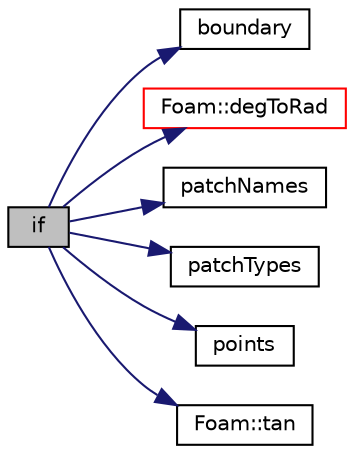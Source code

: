 digraph "if"
{
  bgcolor="transparent";
  edge [fontname="Helvetica",fontsize="10",labelfontname="Helvetica",labelfontsize="10"];
  node [fontname="Helvetica",fontsize="10",shape=record];
  rankdir="LR";
  Node1 [label="if",height=0.2,width=0.4,color="black", fillcolor="grey75", style="filled", fontcolor="black"];
  Node1 -> Node2 [color="midnightblue",fontsize="10",style="solid",fontname="Helvetica"];
  Node2 [label="boundary",height=0.2,width=0.4,color="black",URL="$a04026.html#a658027ecaee450b6533bd8d019d2c1f5"];
  Node1 -> Node3 [color="midnightblue",fontsize="10",style="solid",fontname="Helvetica"];
  Node3 [label="Foam::degToRad",height=0.2,width=0.4,color="red",URL="$a10974.html#af706f965be4d1457b0f1e7fade1c0118",tooltip="Conversion from degrees to radians. "];
  Node1 -> Node4 [color="midnightblue",fontsize="10",style="solid",fontname="Helvetica"];
  Node4 [label="patchNames",height=0.2,width=0.4,color="black",URL="$a04026.html#a2b0b0d262376a4021c85e70b012ebe4e"];
  Node1 -> Node5 [color="midnightblue",fontsize="10",style="solid",fontname="Helvetica"];
  Node5 [label="patchTypes",height=0.2,width=0.4,color="black",URL="$a04026.html#a07847cae401d1d6209dfa6c6da92093d"];
  Node1 -> Node6 [color="midnightblue",fontsize="10",style="solid",fontname="Helvetica"];
  Node6 [label="points",height=0.2,width=0.4,color="black",URL="$a04026.html#a43f0c6ecb5f777015da64f362c5e2739"];
  Node1 -> Node7 [color="midnightblue",fontsize="10",style="solid",fontname="Helvetica"];
  Node7 [label="Foam::tan",height=0.2,width=0.4,color="black",URL="$a10974.html#a18940c864aa0256e0d61061dbfe23243"];
}
